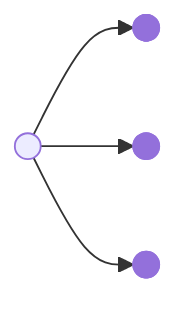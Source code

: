 flowchart LR
    A@{ shape: sm-circ }
    B1@{ shape: f-circ }
    B2@{ shape: f-circ }
    B3@{ shape: f-circ }

    A --> B1
    A --> B2
    A --> B3